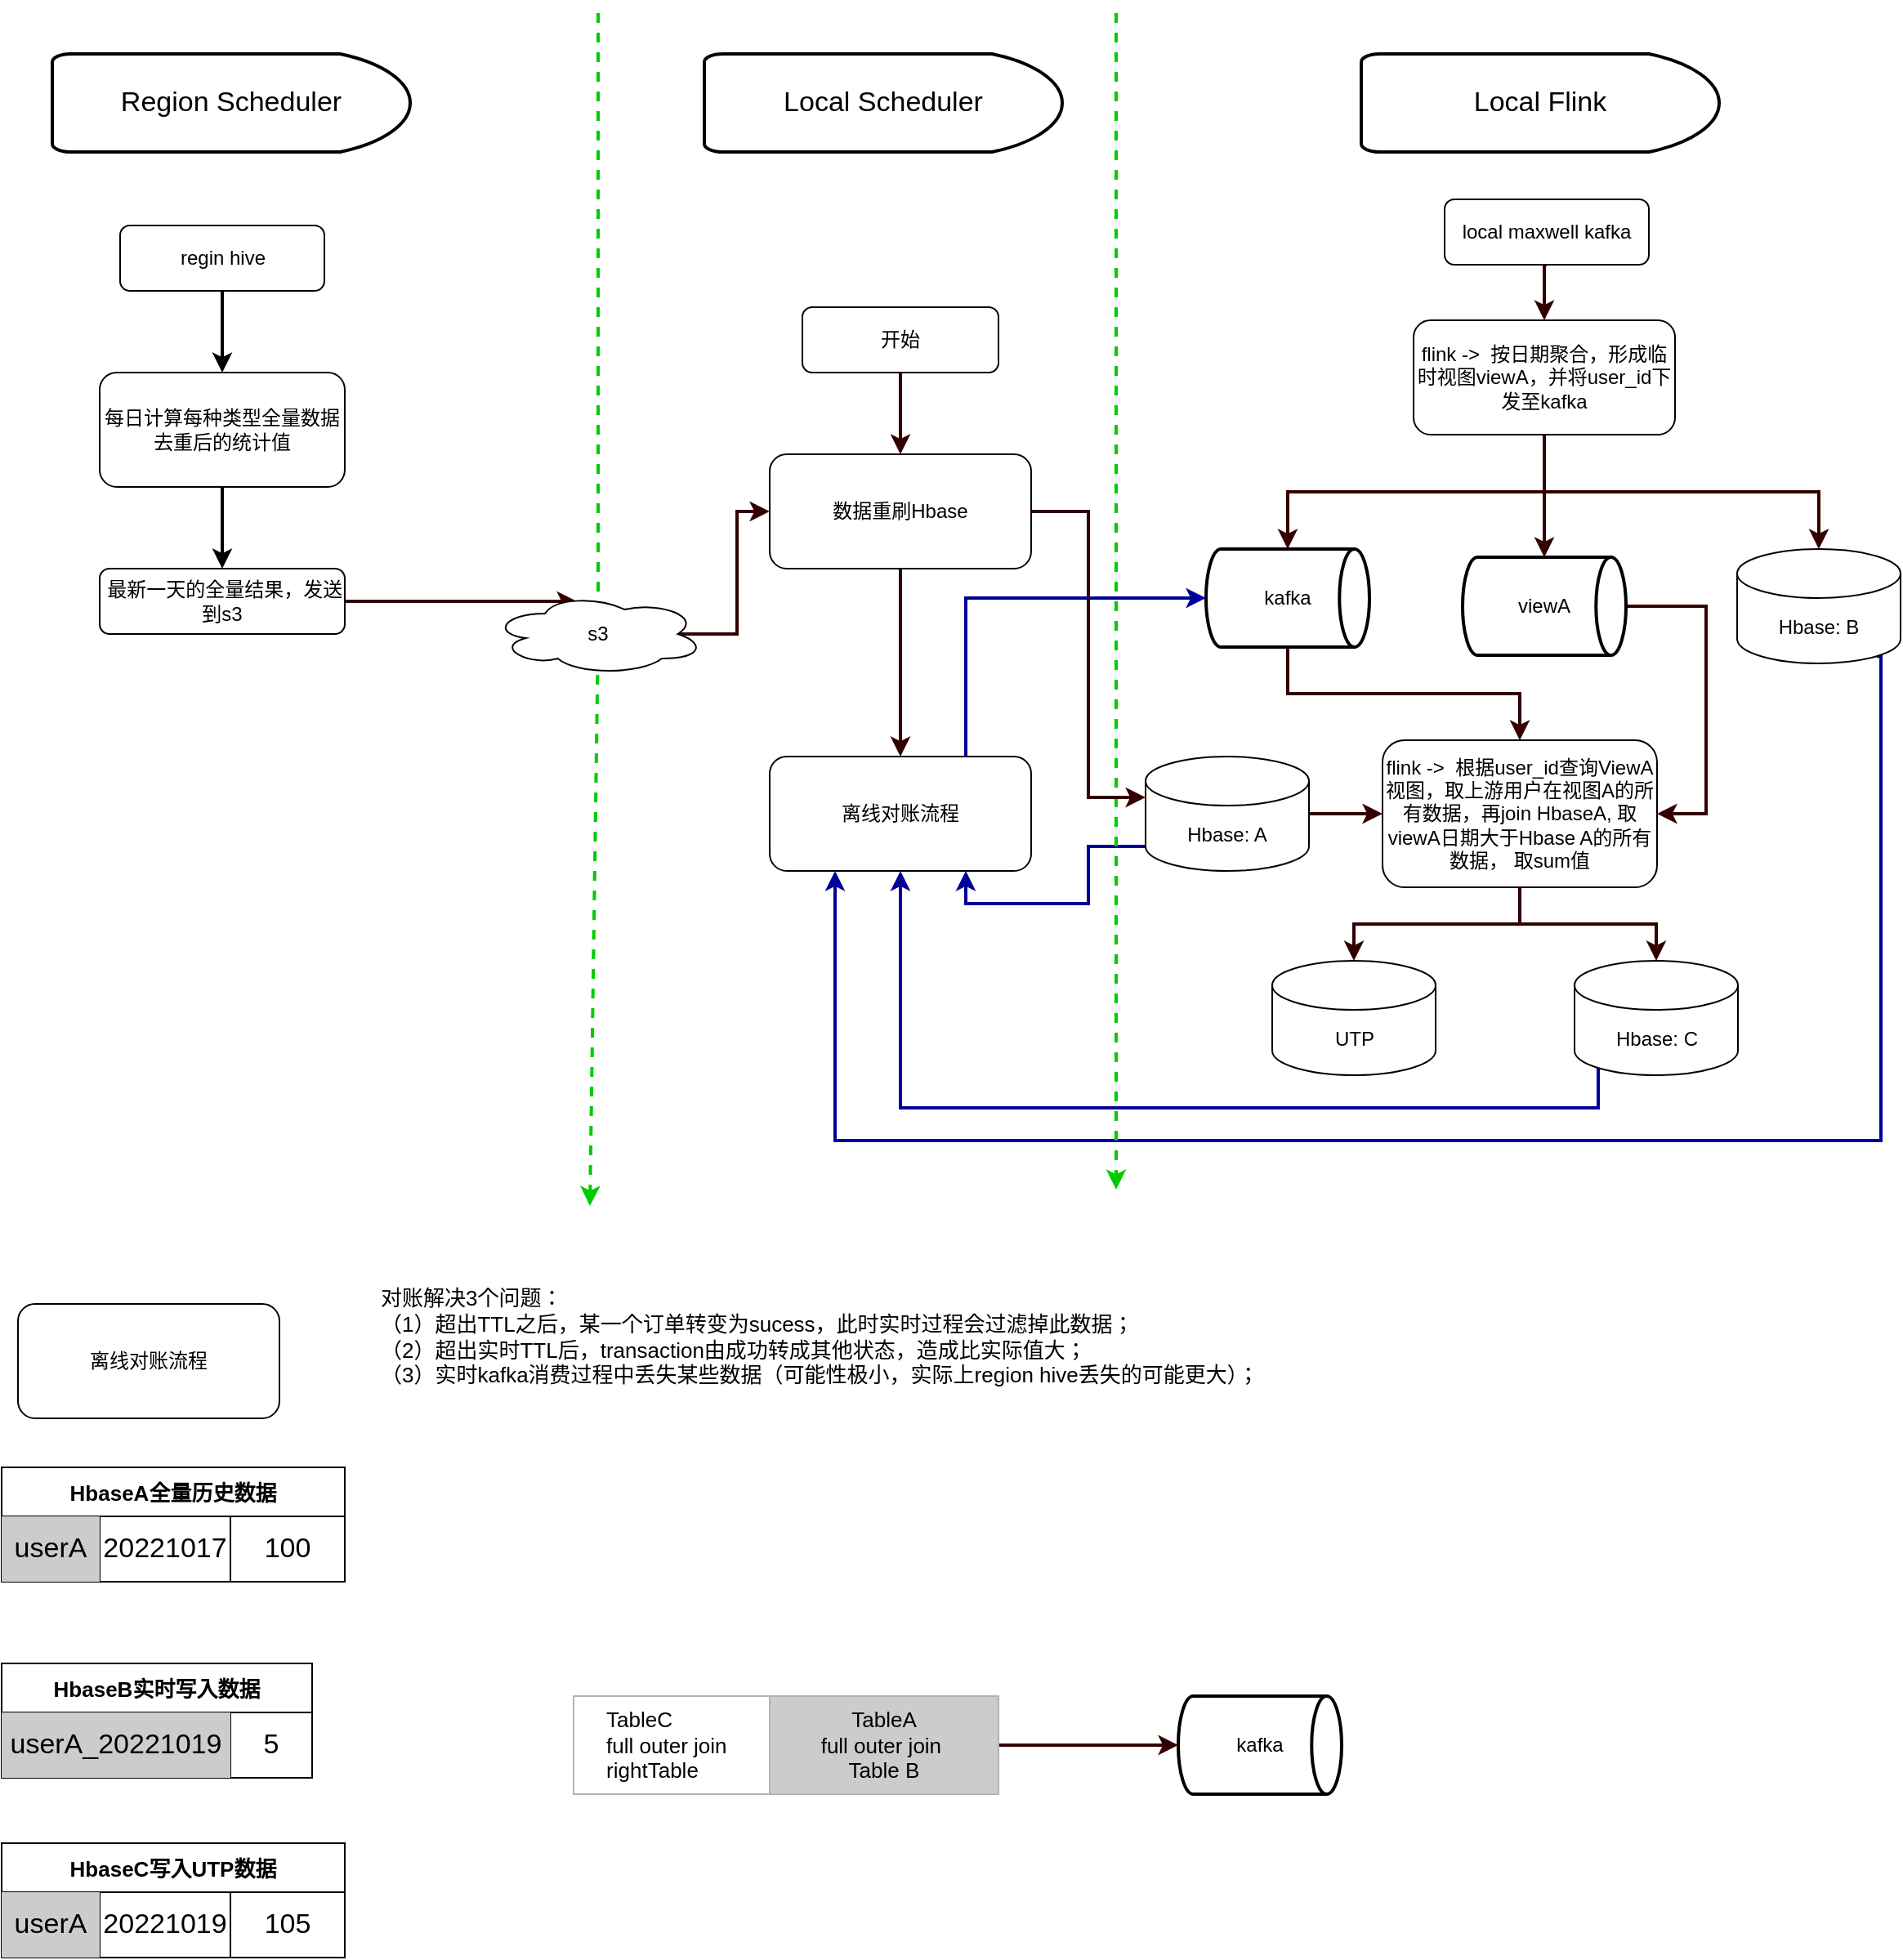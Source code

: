 <mxfile version="20.4.1" type="github">
  <diagram id="lKZjIByiZlXPRpi-Botg" name="第 1 页">
    <mxGraphModel dx="1234" dy="1092" grid="1" gridSize="10" guides="1" tooltips="1" connect="1" arrows="1" fold="1" page="0" pageScale="1" pageWidth="827" pageHeight="1169" background="none" math="0" shadow="0">
      <root>
        <mxCell id="0" />
        <mxCell id="1" parent="0" />
        <mxCell id="oHk_MaHtcIPB9RxffI-C-167" value="&amp;nbsp; &amp;nbsp; &amp;nbsp;TableC&amp;nbsp;&lt;br&gt;&amp;nbsp; &amp;nbsp; &amp;nbsp;full outer join&amp;nbsp;&lt;br&gt;&amp;nbsp; &amp;nbsp; &amp;nbsp;rightTable" style="rounded=0;whiteSpace=wrap;html=1;strokeColor=#B3B3B3;fontSize=13;fillColor=default;align=left;" vertex="1" parent="1">
          <mxGeometry x="640" y="990" width="260" height="60" as="geometry" />
        </mxCell>
        <mxCell id="MG0zdi_hhvn_h3WvuUcr-1" value="" style="edgeStyle=none;orthogonalLoop=1;jettySize=auto;html=1;rounded=0;strokeWidth=2;dashed=1;strokeColor=#00CC00;startArrow=none;" parent="1" edge="1" source="MG0zdi_hhvn_h3WvuUcr-5">
          <mxGeometry width="80" relative="1" as="geometry">
            <mxPoint x="654" y="27" as="sourcePoint" />
            <mxPoint x="650" y="690" as="targetPoint" />
            <Array as="points" />
          </mxGeometry>
        </mxCell>
        <mxCell id="MG0zdi_hhvn_h3WvuUcr-6" style="edgeStyle=orthogonalEdgeStyle;rounded=0;orthogonalLoop=1;jettySize=auto;html=1;exitX=0.5;exitY=1;exitDx=0;exitDy=0;entryX=0.5;entryY=0;entryDx=0;entryDy=0;strokeWidth=2;" parent="1" source="MG0zdi_hhvn_h3WvuUcr-2" target="MG0zdi_hhvn_h3WvuUcr-4" edge="1">
          <mxGeometry relative="1" as="geometry" />
        </mxCell>
        <mxCell id="MG0zdi_hhvn_h3WvuUcr-2" value="regin hive" style="rounded=1;whiteSpace=wrap;html=1;" parent="1" vertex="1">
          <mxGeometry x="362.5" y="90" width="125" height="40" as="geometry" />
        </mxCell>
        <mxCell id="oHk_MaHtcIPB9RxffI-C-92" style="edgeStyle=orthogonalEdgeStyle;rounded=0;orthogonalLoop=1;jettySize=auto;html=1;exitX=0.5;exitY=1;exitDx=0;exitDy=0;entryX=0.5;entryY=0;entryDx=0;entryDy=0;strokeColor=#330000;strokeWidth=2;" edge="1" parent="1" source="MG0zdi_hhvn_h3WvuUcr-3" target="MG0zdi_hhvn_h3WvuUcr-18">
          <mxGeometry relative="1" as="geometry" />
        </mxCell>
        <mxCell id="MG0zdi_hhvn_h3WvuUcr-3" value="local maxwell kafka" style="rounded=1;whiteSpace=wrap;html=1;" parent="1" vertex="1">
          <mxGeometry x="1173" y="74" width="125" height="40" as="geometry" />
        </mxCell>
        <mxCell id="MG0zdi_hhvn_h3WvuUcr-11" style="edgeStyle=orthogonalEdgeStyle;rounded=0;orthogonalLoop=1;jettySize=auto;html=1;exitX=0.5;exitY=1;exitDx=0;exitDy=0;entryX=0.5;entryY=0;entryDx=0;entryDy=0;strokeWidth=2;" parent="1" source="MG0zdi_hhvn_h3WvuUcr-4" target="MG0zdi_hhvn_h3WvuUcr-10" edge="1">
          <mxGeometry relative="1" as="geometry" />
        </mxCell>
        <mxCell id="MG0zdi_hhvn_h3WvuUcr-4" value="每日计算每种类型全量数据去重后的统计值" style="rounded=1;whiteSpace=wrap;html=1;" parent="1" vertex="1">
          <mxGeometry x="350" y="180" width="150" height="70" as="geometry" />
        </mxCell>
        <mxCell id="MG0zdi_hhvn_h3WvuUcr-13" style="edgeStyle=orthogonalEdgeStyle;rounded=0;orthogonalLoop=1;jettySize=auto;html=1;exitX=1;exitY=0.5;exitDx=0;exitDy=0;entryX=0.4;entryY=0.1;entryDx=0;entryDy=0;entryPerimeter=0;strokeWidth=2;strokeColor=#330000;" parent="1" source="MG0zdi_hhvn_h3WvuUcr-10" target="MG0zdi_hhvn_h3WvuUcr-5" edge="1">
          <mxGeometry relative="1" as="geometry" />
        </mxCell>
        <mxCell id="MG0zdi_hhvn_h3WvuUcr-10" value="&amp;nbsp;最新一天的全量结果，发送到s3" style="rounded=1;whiteSpace=wrap;html=1;" parent="1" vertex="1">
          <mxGeometry x="350" y="300" width="150" height="40" as="geometry" />
        </mxCell>
        <mxCell id="MG0zdi_hhvn_h3WvuUcr-31" style="edgeStyle=orthogonalEdgeStyle;rounded=0;orthogonalLoop=1;jettySize=auto;html=1;exitX=1;exitY=0.5;exitDx=0;exitDy=0;exitPerimeter=0;entryX=0;entryY=0.5;entryDx=0;entryDy=0;strokeColor=#330000;strokeWidth=2;" parent="1" source="MG0zdi_hhvn_h3WvuUcr-16" target="MG0zdi_hhvn_h3WvuUcr-29" edge="1">
          <mxGeometry relative="1" as="geometry" />
        </mxCell>
        <mxCell id="oHk_MaHtcIPB9RxffI-C-118" style="edgeStyle=orthogonalEdgeStyle;rounded=0;orthogonalLoop=1;jettySize=auto;html=1;exitX=0;exitY=1;exitDx=0;exitDy=-15;exitPerimeter=0;entryX=0.75;entryY=1;entryDx=0;entryDy=0;strokeColor=#000099;strokeWidth=2;fontSize=17;" edge="1" parent="1" source="MG0zdi_hhvn_h3WvuUcr-16" target="oHk_MaHtcIPB9RxffI-C-104">
          <mxGeometry relative="1" as="geometry" />
        </mxCell>
        <mxCell id="MG0zdi_hhvn_h3WvuUcr-16" value="Hbase: A" style="shape=cylinder3;whiteSpace=wrap;html=1;boundedLbl=1;backgroundOutline=1;size=15;" parent="1" vertex="1">
          <mxGeometry x="990" y="415" width="100" height="70" as="geometry" />
        </mxCell>
        <mxCell id="oHk_MaHtcIPB9RxffI-C-93" style="edgeStyle=orthogonalEdgeStyle;rounded=0;orthogonalLoop=1;jettySize=auto;html=1;exitX=0.5;exitY=1;exitDx=0;exitDy=0;strokeColor=#330000;strokeWidth=2;" edge="1" parent="1" source="MG0zdi_hhvn_h3WvuUcr-18" target="MG0zdi_hhvn_h3WvuUcr-24">
          <mxGeometry relative="1" as="geometry" />
        </mxCell>
        <mxCell id="oHk_MaHtcIPB9RxffI-C-95" style="edgeStyle=orthogonalEdgeStyle;rounded=0;orthogonalLoop=1;jettySize=auto;html=1;exitX=0.5;exitY=1;exitDx=0;exitDy=0;entryX=0.5;entryY=0;entryDx=0;entryDy=0;entryPerimeter=0;strokeColor=#330000;strokeWidth=2;" edge="1" parent="1" source="MG0zdi_hhvn_h3WvuUcr-18" target="oHk_MaHtcIPB9RxffI-C-94">
          <mxGeometry relative="1" as="geometry" />
        </mxCell>
        <mxCell id="oHk_MaHtcIPB9RxffI-C-97" style="edgeStyle=orthogonalEdgeStyle;rounded=0;orthogonalLoop=1;jettySize=auto;html=1;exitX=0.5;exitY=1;exitDx=0;exitDy=0;strokeColor=#330000;strokeWidth=2;" edge="1" parent="1" source="MG0zdi_hhvn_h3WvuUcr-18" target="oHk_MaHtcIPB9RxffI-C-96">
          <mxGeometry relative="1" as="geometry" />
        </mxCell>
        <mxCell id="MG0zdi_hhvn_h3WvuUcr-18" value="flink -&amp;gt;&amp;nbsp; 按日期聚合，形成临时视图viewA，并将user_id下发至kafka" style="rounded=1;whiteSpace=wrap;html=1;" parent="1" vertex="1">
          <mxGeometry x="1154" y="148" width="160" height="70" as="geometry" />
        </mxCell>
        <mxCell id="MG0zdi_hhvn_h3WvuUcr-30" style="edgeStyle=orthogonalEdgeStyle;rounded=0;orthogonalLoop=1;jettySize=auto;html=1;exitX=0.5;exitY=1;exitDx=0;exitDy=0;exitPerimeter=0;strokeColor=#330000;strokeWidth=2;" parent="1" source="MG0zdi_hhvn_h3WvuUcr-24" target="MG0zdi_hhvn_h3WvuUcr-29" edge="1">
          <mxGeometry relative="1" as="geometry" />
        </mxCell>
        <mxCell id="MG0zdi_hhvn_h3WvuUcr-24" value="kafka" style="strokeWidth=2;html=1;shape=mxgraph.flowchart.direct_data;whiteSpace=wrap;" parent="1" vertex="1">
          <mxGeometry x="1027" y="288" width="100" height="60" as="geometry" />
        </mxCell>
        <mxCell id="MG0zdi_hhvn_h3WvuUcr-35" style="edgeStyle=orthogonalEdgeStyle;rounded=0;orthogonalLoop=1;jettySize=auto;html=1;exitX=0.5;exitY=1;exitDx=0;exitDy=0;entryX=0.5;entryY=0;entryDx=0;entryDy=0;entryPerimeter=0;strokeColor=#330000;strokeWidth=2;" parent="1" source="MG0zdi_hhvn_h3WvuUcr-29" target="MG0zdi_hhvn_h3WvuUcr-34" edge="1">
          <mxGeometry relative="1" as="geometry" />
        </mxCell>
        <mxCell id="MG0zdi_hhvn_h3WvuUcr-36" style="edgeStyle=orthogonalEdgeStyle;rounded=0;orthogonalLoop=1;jettySize=auto;html=1;exitX=0.5;exitY=1;exitDx=0;exitDy=0;entryX=0.5;entryY=0;entryDx=0;entryDy=0;entryPerimeter=0;strokeColor=#330000;strokeWidth=2;" parent="1" source="MG0zdi_hhvn_h3WvuUcr-29" target="MG0zdi_hhvn_h3WvuUcr-33" edge="1">
          <mxGeometry relative="1" as="geometry" />
        </mxCell>
        <mxCell id="MG0zdi_hhvn_h3WvuUcr-29" value="flink -&amp;gt;&amp;nbsp; 根据user_id查询ViewA视图，取上游用户在视图A的所有数据，再join HbaseA, 取viewA日期大于Hbase A的所有数据， 取sum值" style="rounded=1;whiteSpace=wrap;html=1;" parent="1" vertex="1">
          <mxGeometry x="1135" y="405" width="168" height="90" as="geometry" />
        </mxCell>
        <mxCell id="oHk_MaHtcIPB9RxffI-C-119" style="edgeStyle=orthogonalEdgeStyle;rounded=0;orthogonalLoop=1;jettySize=auto;html=1;exitX=0.145;exitY=1;exitDx=0;exitDy=-4.35;exitPerimeter=0;entryX=0.5;entryY=1;entryDx=0;entryDy=0;strokeColor=#000099;strokeWidth=2;fontSize=17;" edge="1" parent="1" source="MG0zdi_hhvn_h3WvuUcr-33" target="oHk_MaHtcIPB9RxffI-C-104">
          <mxGeometry relative="1" as="geometry">
            <Array as="points">
              <mxPoint x="1267" y="630" />
              <mxPoint x="840" y="630" />
            </Array>
          </mxGeometry>
        </mxCell>
        <mxCell id="MG0zdi_hhvn_h3WvuUcr-33" value="Hbase: C" style="shape=cylinder3;whiteSpace=wrap;html=1;boundedLbl=1;backgroundOutline=1;size=15;" parent="1" vertex="1">
          <mxGeometry x="1252.5" y="540" width="100" height="70" as="geometry" />
        </mxCell>
        <mxCell id="MG0zdi_hhvn_h3WvuUcr-34" value="UTP" style="shape=cylinder3;whiteSpace=wrap;html=1;boundedLbl=1;backgroundOutline=1;size=15;" parent="1" vertex="1">
          <mxGeometry x="1067.5" y="540" width="100" height="70" as="geometry" />
        </mxCell>
        <mxCell id="oHk_MaHtcIPB9RxffI-C-98" style="edgeStyle=orthogonalEdgeStyle;rounded=0;orthogonalLoop=1;jettySize=auto;html=1;exitX=1;exitY=0.5;exitDx=0;exitDy=0;exitPerimeter=0;entryX=1;entryY=0.5;entryDx=0;entryDy=0;strokeColor=#330000;strokeWidth=2;" edge="1" parent="1" source="oHk_MaHtcIPB9RxffI-C-94" target="MG0zdi_hhvn_h3WvuUcr-29">
          <mxGeometry relative="1" as="geometry">
            <Array as="points">
              <mxPoint x="1333" y="323" />
              <mxPoint x="1333" y="450" />
            </Array>
          </mxGeometry>
        </mxCell>
        <mxCell id="oHk_MaHtcIPB9RxffI-C-94" value="viewA" style="strokeWidth=2;html=1;shape=mxgraph.flowchart.direct_data;whiteSpace=wrap;" vertex="1" parent="1">
          <mxGeometry x="1184" y="293" width="100" height="60" as="geometry" />
        </mxCell>
        <mxCell id="oHk_MaHtcIPB9RxffI-C-120" style="edgeStyle=orthogonalEdgeStyle;rounded=0;orthogonalLoop=1;jettySize=auto;html=1;exitX=0.855;exitY=1;exitDx=0;exitDy=-4.35;exitPerimeter=0;entryX=0.25;entryY=1;entryDx=0;entryDy=0;strokeColor=#000099;strokeWidth=2;fontSize=17;" edge="1" parent="1" source="oHk_MaHtcIPB9RxffI-C-96" target="oHk_MaHtcIPB9RxffI-C-104">
          <mxGeometry relative="1" as="geometry">
            <Array as="points">
              <mxPoint x="1440" y="354" />
              <mxPoint x="1440" y="650" />
              <mxPoint x="800" y="650" />
            </Array>
          </mxGeometry>
        </mxCell>
        <mxCell id="oHk_MaHtcIPB9RxffI-C-96" value="Hbase: B" style="shape=cylinder3;whiteSpace=wrap;html=1;boundedLbl=1;backgroundOutline=1;size=15;" vertex="1" parent="1">
          <mxGeometry x="1352" y="288" width="100" height="70" as="geometry" />
        </mxCell>
        <mxCell id="oHk_MaHtcIPB9RxffI-C-100" value="&lt;font style=&quot;font-size: 17px;&quot;&gt;Region Scheduler&lt;/font&gt;" style="strokeWidth=2;html=1;shape=mxgraph.flowchart.delay;whiteSpace=wrap;fontSize=16;" vertex="1" parent="1">
          <mxGeometry x="321" y="-15" width="219" height="60" as="geometry" />
        </mxCell>
        <mxCell id="oHk_MaHtcIPB9RxffI-C-101" value="&lt;font style=&quot;font-size: 17px;&quot;&gt;Local Flink&lt;/font&gt;" style="strokeWidth=2;html=1;shape=mxgraph.flowchart.delay;whiteSpace=wrap;fontSize=16;" vertex="1" parent="1">
          <mxGeometry x="1122" y="-15" width="219" height="60" as="geometry" />
        </mxCell>
        <mxCell id="oHk_MaHtcIPB9RxffI-C-102" value="&lt;font style=&quot;font-size: 17px;&quot;&gt;Local Scheduler&lt;/font&gt;" style="strokeWidth=2;html=1;shape=mxgraph.flowchart.delay;whiteSpace=wrap;fontSize=16;" vertex="1" parent="1">
          <mxGeometry x="720" y="-15" width="219" height="60" as="geometry" />
        </mxCell>
        <mxCell id="oHk_MaHtcIPB9RxffI-C-103" value="" style="edgeStyle=none;orthogonalLoop=1;jettySize=auto;html=1;rounded=0;strokeWidth=2;dashed=1;strokeColor=#00CC00;" edge="1" parent="1">
          <mxGeometry width="80" relative="1" as="geometry">
            <mxPoint x="972" y="-40" as="sourcePoint" />
            <mxPoint x="972" y="680" as="targetPoint" />
            <Array as="points" />
          </mxGeometry>
        </mxCell>
        <mxCell id="oHk_MaHtcIPB9RxffI-C-117" style="edgeStyle=orthogonalEdgeStyle;rounded=0;orthogonalLoop=1;jettySize=auto;html=1;exitX=0.75;exitY=0;exitDx=0;exitDy=0;entryX=0;entryY=0.5;entryDx=0;entryDy=0;entryPerimeter=0;strokeColor=#000099;strokeWidth=2;fontSize=17;" edge="1" parent="1" source="oHk_MaHtcIPB9RxffI-C-104" target="MG0zdi_hhvn_h3WvuUcr-24">
          <mxGeometry relative="1" as="geometry" />
        </mxCell>
        <mxCell id="oHk_MaHtcIPB9RxffI-C-104" value="离线对账流程" style="rounded=1;whiteSpace=wrap;html=1;" vertex="1" parent="1">
          <mxGeometry x="760" y="415" width="160" height="70" as="geometry" />
        </mxCell>
        <mxCell id="oHk_MaHtcIPB9RxffI-C-114" style="edgeStyle=orthogonalEdgeStyle;rounded=0;orthogonalLoop=1;jettySize=auto;html=1;exitX=0.875;exitY=0.5;exitDx=0;exitDy=0;exitPerimeter=0;entryX=0;entryY=0.5;entryDx=0;entryDy=0;strokeColor=#330000;strokeWidth=2;fontSize=17;" edge="1" parent="1" source="MG0zdi_hhvn_h3WvuUcr-5" target="oHk_MaHtcIPB9RxffI-C-111">
          <mxGeometry relative="1" as="geometry" />
        </mxCell>
        <mxCell id="MG0zdi_hhvn_h3WvuUcr-5" value="s3" style="ellipse;shape=cloud;whiteSpace=wrap;html=1;" parent="1" vertex="1">
          <mxGeometry x="590" y="315" width="130" height="50" as="geometry" />
        </mxCell>
        <mxCell id="oHk_MaHtcIPB9RxffI-C-110" value="" style="edgeStyle=none;orthogonalLoop=1;jettySize=auto;html=1;rounded=0;strokeWidth=2;dashed=1;strokeColor=#00CC00;endArrow=none;" edge="1" parent="1" target="MG0zdi_hhvn_h3WvuUcr-5">
          <mxGeometry width="80" relative="1" as="geometry">
            <mxPoint x="655" y="-40" as="sourcePoint" />
            <mxPoint x="650" y="690" as="targetPoint" />
            <Array as="points" />
          </mxGeometry>
        </mxCell>
        <mxCell id="oHk_MaHtcIPB9RxffI-C-115" style="edgeStyle=orthogonalEdgeStyle;rounded=0;orthogonalLoop=1;jettySize=auto;html=1;exitX=1;exitY=0.5;exitDx=0;exitDy=0;entryX=0;entryY=0;entryDx=0;entryDy=25;entryPerimeter=0;strokeColor=#330000;strokeWidth=2;fontSize=17;" edge="1" parent="1" source="oHk_MaHtcIPB9RxffI-C-111" target="MG0zdi_hhvn_h3WvuUcr-16">
          <mxGeometry relative="1" as="geometry" />
        </mxCell>
        <mxCell id="oHk_MaHtcIPB9RxffI-C-116" style="edgeStyle=orthogonalEdgeStyle;rounded=0;orthogonalLoop=1;jettySize=auto;html=1;exitX=0.5;exitY=1;exitDx=0;exitDy=0;entryX=0.5;entryY=0;entryDx=0;entryDy=0;strokeColor=#330000;strokeWidth=2;fontSize=17;" edge="1" parent="1" source="oHk_MaHtcIPB9RxffI-C-111" target="oHk_MaHtcIPB9RxffI-C-104">
          <mxGeometry relative="1" as="geometry" />
        </mxCell>
        <mxCell id="oHk_MaHtcIPB9RxffI-C-111" value="数据重刷Hbase" style="rounded=1;whiteSpace=wrap;html=1;" vertex="1" parent="1">
          <mxGeometry x="760" y="230" width="160" height="70" as="geometry" />
        </mxCell>
        <mxCell id="oHk_MaHtcIPB9RxffI-C-113" style="edgeStyle=orthogonalEdgeStyle;rounded=0;orthogonalLoop=1;jettySize=auto;html=1;exitX=0.5;exitY=1;exitDx=0;exitDy=0;entryX=0.5;entryY=0;entryDx=0;entryDy=0;strokeColor=#330000;strokeWidth=2;fontSize=17;" edge="1" parent="1" source="oHk_MaHtcIPB9RxffI-C-112" target="oHk_MaHtcIPB9RxffI-C-111">
          <mxGeometry relative="1" as="geometry" />
        </mxCell>
        <mxCell id="oHk_MaHtcIPB9RxffI-C-112" value="开始" style="rounded=1;whiteSpace=wrap;html=1;" vertex="1" parent="1">
          <mxGeometry x="780" y="140" width="120" height="40" as="geometry" />
        </mxCell>
        <mxCell id="oHk_MaHtcIPB9RxffI-C-121" value="离线对账流程" style="rounded=1;whiteSpace=wrap;html=1;" vertex="1" parent="1">
          <mxGeometry x="300" y="750" width="160" height="70" as="geometry" />
        </mxCell>
        <mxCell id="oHk_MaHtcIPB9RxffI-C-138" value="HbaseA全量历史数据" style="shape=table;startSize=30;container=1;collapsible=0;childLayout=tableLayout;fontStyle=1;align=center;fontSize=13;" vertex="1" parent="1">
          <mxGeometry x="290" y="850" width="210" height="70" as="geometry" />
        </mxCell>
        <mxCell id="oHk_MaHtcIPB9RxffI-C-139" value="" style="shape=tableRow;horizontal=0;startSize=0;swimlaneHead=0;swimlaneBody=0;top=0;left=0;bottom=0;right=0;collapsible=0;dropTarget=0;fillColor=none;points=[[0,0.5],[1,0.5]];portConstraint=eastwest;fontSize=17;" vertex="1" parent="oHk_MaHtcIPB9RxffI-C-138">
          <mxGeometry y="30" width="210" height="40" as="geometry" />
        </mxCell>
        <mxCell id="oHk_MaHtcIPB9RxffI-C-140" value="userA" style="shape=partialRectangle;html=1;whiteSpace=wrap;connectable=0;fillColor=#CCCCCC;top=0;left=0;bottom=0;right=0;overflow=hidden;fontSize=17;" vertex="1" parent="oHk_MaHtcIPB9RxffI-C-139">
          <mxGeometry width="60" height="40" as="geometry">
            <mxRectangle width="60" height="40" as="alternateBounds" />
          </mxGeometry>
        </mxCell>
        <mxCell id="oHk_MaHtcIPB9RxffI-C-141" value="20221017" style="shape=partialRectangle;html=1;whiteSpace=wrap;connectable=0;fillColor=none;top=0;left=0;bottom=0;right=0;overflow=hidden;fontSize=17;" vertex="1" parent="oHk_MaHtcIPB9RxffI-C-139">
          <mxGeometry x="60" width="80" height="40" as="geometry">
            <mxRectangle width="80" height="40" as="alternateBounds" />
          </mxGeometry>
        </mxCell>
        <mxCell id="oHk_MaHtcIPB9RxffI-C-142" value="100" style="shape=partialRectangle;html=1;whiteSpace=wrap;connectable=0;fillColor=none;top=0;left=0;bottom=0;right=0;overflow=hidden;fontSize=17;" vertex="1" parent="oHk_MaHtcIPB9RxffI-C-139">
          <mxGeometry x="140" width="70" height="40" as="geometry">
            <mxRectangle width="70" height="40" as="alternateBounds" />
          </mxGeometry>
        </mxCell>
        <mxCell id="oHk_MaHtcIPB9RxffI-C-155" value="HbaseB实时写入数据" style="shape=table;startSize=30;container=1;collapsible=0;childLayout=tableLayout;fontStyle=1;align=center;fontSize=13;" vertex="1" parent="1">
          <mxGeometry x="290" y="970" width="190" height="70" as="geometry" />
        </mxCell>
        <mxCell id="oHk_MaHtcIPB9RxffI-C-156" value="" style="shape=tableRow;horizontal=0;startSize=0;swimlaneHead=0;swimlaneBody=0;top=0;left=0;bottom=0;right=0;collapsible=0;dropTarget=0;fillColor=none;points=[[0,0.5],[1,0.5]];portConstraint=eastwest;fontSize=17;" vertex="1" parent="oHk_MaHtcIPB9RxffI-C-155">
          <mxGeometry y="30" width="190" height="40" as="geometry" />
        </mxCell>
        <mxCell id="oHk_MaHtcIPB9RxffI-C-157" value="userA_20221019" style="shape=partialRectangle;html=1;whiteSpace=wrap;connectable=0;fillColor=#CCCCCC;top=0;left=0;bottom=0;right=0;overflow=hidden;fontSize=17;" vertex="1" parent="oHk_MaHtcIPB9RxffI-C-156">
          <mxGeometry width="140" height="40" as="geometry">
            <mxRectangle width="140" height="40" as="alternateBounds" />
          </mxGeometry>
        </mxCell>
        <mxCell id="oHk_MaHtcIPB9RxffI-C-159" value="5" style="shape=partialRectangle;html=1;whiteSpace=wrap;connectable=0;fillColor=none;top=0;left=0;bottom=0;right=0;overflow=hidden;fontSize=17;" vertex="1" parent="oHk_MaHtcIPB9RxffI-C-156">
          <mxGeometry x="140" width="50" height="40" as="geometry">
            <mxRectangle width="50" height="40" as="alternateBounds" />
          </mxGeometry>
        </mxCell>
        <mxCell id="oHk_MaHtcIPB9RxffI-C-160" value="HbaseC写入UTP数据" style="shape=table;startSize=30;container=1;collapsible=0;childLayout=tableLayout;fontStyle=1;align=center;fontSize=13;" vertex="1" parent="1">
          <mxGeometry x="290" y="1080" width="210" height="70" as="geometry" />
        </mxCell>
        <mxCell id="oHk_MaHtcIPB9RxffI-C-161" value="" style="shape=tableRow;horizontal=0;startSize=0;swimlaneHead=0;swimlaneBody=0;top=0;left=0;bottom=0;right=0;collapsible=0;dropTarget=0;fillColor=none;points=[[0,0.5],[1,0.5]];portConstraint=eastwest;fontSize=17;" vertex="1" parent="oHk_MaHtcIPB9RxffI-C-160">
          <mxGeometry y="30" width="210" height="40" as="geometry" />
        </mxCell>
        <mxCell id="oHk_MaHtcIPB9RxffI-C-162" value="userA" style="shape=partialRectangle;html=1;whiteSpace=wrap;connectable=0;fillColor=#CCCCCC;top=0;left=0;bottom=0;right=0;overflow=hidden;fontSize=17;" vertex="1" parent="oHk_MaHtcIPB9RxffI-C-161">
          <mxGeometry width="60" height="40" as="geometry">
            <mxRectangle width="60" height="40" as="alternateBounds" />
          </mxGeometry>
        </mxCell>
        <mxCell id="oHk_MaHtcIPB9RxffI-C-163" value="20221019" style="shape=partialRectangle;html=1;whiteSpace=wrap;connectable=0;fillColor=none;top=0;left=0;bottom=0;right=0;overflow=hidden;fontSize=17;" vertex="1" parent="oHk_MaHtcIPB9RxffI-C-161">
          <mxGeometry x="60" width="80" height="40" as="geometry">
            <mxRectangle width="80" height="40" as="alternateBounds" />
          </mxGeometry>
        </mxCell>
        <mxCell id="oHk_MaHtcIPB9RxffI-C-164" value="105" style="shape=partialRectangle;html=1;whiteSpace=wrap;connectable=0;fillColor=none;top=0;left=0;bottom=0;right=0;overflow=hidden;fontSize=17;" vertex="1" parent="oHk_MaHtcIPB9RxffI-C-161">
          <mxGeometry x="140" width="70" height="40" as="geometry">
            <mxRectangle width="70" height="40" as="alternateBounds" />
          </mxGeometry>
        </mxCell>
        <mxCell id="oHk_MaHtcIPB9RxffI-C-165" value="对账解决3个问题：&lt;br&gt;（1）超出TTL之后，某一个订单转变为sucess，此时实时过程会过滤掉此数据；&lt;br&gt;（2）超出实时TTL后，transaction由成功转成其他状态，造成比实际值大；&lt;br&gt;（3）实时kafka消费过程中丢失某些数据（可能性极小，实际上region hive丢失的可能更大）；" style="text;html=1;resizable=0;autosize=1;align=left;verticalAlign=middle;points=[];fillColor=none;strokeColor=none;rounded=0;fontSize=13;" vertex="1" parent="1">
          <mxGeometry x="520" y="730" width="570" height="80" as="geometry" />
        </mxCell>
        <mxCell id="oHk_MaHtcIPB9RxffI-C-169" style="edgeStyle=orthogonalEdgeStyle;rounded=0;orthogonalLoop=1;jettySize=auto;html=1;exitX=1;exitY=0.5;exitDx=0;exitDy=0;entryX=0;entryY=0.5;entryDx=0;entryDy=0;entryPerimeter=0;strokeColor=#330000;strokeWidth=2;fontSize=13;" edge="1" parent="1" source="oHk_MaHtcIPB9RxffI-C-166" target="oHk_MaHtcIPB9RxffI-C-168">
          <mxGeometry relative="1" as="geometry" />
        </mxCell>
        <mxCell id="oHk_MaHtcIPB9RxffI-C-166" value="TableA&lt;br&gt;full outer join&amp;nbsp;&lt;br&gt;Table B" style="rounded=0;whiteSpace=wrap;html=1;strokeColor=#B3B3B3;fontSize=13;fillColor=#CCCCCC;" vertex="1" parent="1">
          <mxGeometry x="760" y="990" width="140" height="60" as="geometry" />
        </mxCell>
        <mxCell id="oHk_MaHtcIPB9RxffI-C-168" value="kafka" style="strokeWidth=2;html=1;shape=mxgraph.flowchart.direct_data;whiteSpace=wrap;" vertex="1" parent="1">
          <mxGeometry x="1010" y="990" width="100" height="60" as="geometry" />
        </mxCell>
      </root>
    </mxGraphModel>
  </diagram>
</mxfile>
